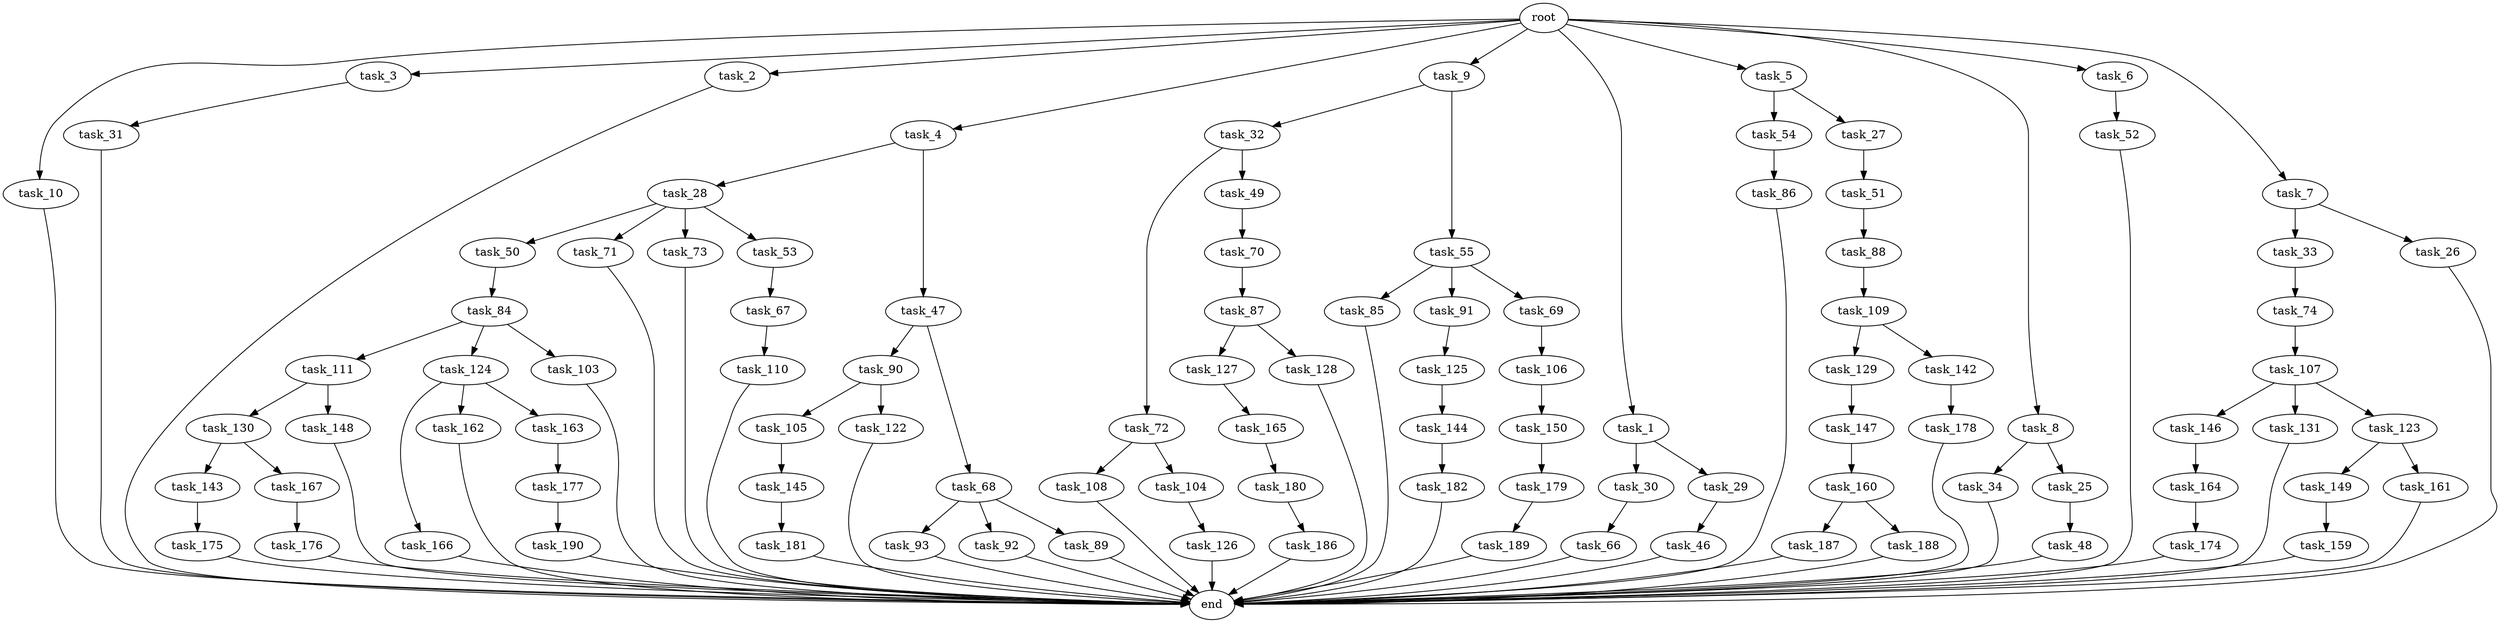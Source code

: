 digraph G {
  task_166 [size="1099511627.776000"];
  task_176 [size="1099511627.776000"];
  task_162 [size="1099511627.776000"];
  task_149 [size="1717986918.400000"];
  task_105 [size="1717986918.400000"];
  task_72 [size="274877906.944000"];
  task_54 [size="1717986918.400000"];
  task_163 [size="1099511627.776000"];
  task_150 [size="1717986918.400000"];
  task_46 [size="68719476.736000"];
  task_179 [size="1099511627.776000"];
  task_164 [size="154618822.656000"];
  task_10 [size="2.048000"];
  task_93 [size="1717986918.400000"];
  task_28 [size="618475290.624000"];
  task_3 [size="2.048000"];
  task_50 [size="274877906.944000"];
  task_71 [size="274877906.944000"];
  task_127 [size="68719476.736000"];
  task_31 [size="618475290.624000"];
  task_49 [size="274877906.944000"];
  task_146 [size="429496729.600000"];
  task_90 [size="1717986918.400000"];
  task_159 [size="841813590.016000"];
  task_106 [size="429496729.600000"];
  task_27 [size="1717986918.400000"];
  task_147 [size="274877906.944000"];
  task_190 [size="68719476.736000"];
  task_111 [size="1391569403.904000"];
  task_122 [size="1717986918.400000"];
  task_126 [size="1717986918.400000"];
  task_52 [size="154618822.656000"];
  task_2 [size="2.048000"];
  task_108 [size="1717986918.400000"];
  task_110 [size="68719476.736000"];
  task_186 [size="1717986918.400000"];
  task_30 [size="841813590.016000"];
  task_177 [size="841813590.016000"];
  task_130 [size="429496729.600000"];
  task_160 [size="68719476.736000"];
  task_104 [size="1717986918.400000"];
  task_33 [size="841813590.016000"];
  task_4 [size="2.048000"];
  task_109 [size="68719476.736000"];
  task_48 [size="274877906.944000"];
  task_124 [size="1391569403.904000"];
  task_85 [size="154618822.656000"];
  task_92 [size="1717986918.400000"];
  task_129 [size="429496729.600000"];
  task_74 [size="429496729.600000"];
  task_181 [size="154618822.656000"];
  task_91 [size="154618822.656000"];
  task_89 [size="1717986918.400000"];
  task_34 [size="154618822.656000"];
  task_9 [size="2.048000"];
  task_32 [size="429496729.600000"];
  task_143 [size="1391569403.904000"];
  task_73 [size="274877906.944000"];
  task_144 [size="68719476.736000"];
  task_148 [size="429496729.600000"];
  task_86 [size="274877906.944000"];
  task_189 [size="274877906.944000"];
  task_1 [size="2.048000"];
  task_107 [size="68719476.736000"];
  task_26 [size="841813590.016000"];
  task_69 [size="154618822.656000"];
  task_167 [size="1391569403.904000"];
  task_5 [size="2.048000"];
  task_88 [size="1717986918.400000"];
  end [size="0.000000"];
  task_8 [size="2.048000"];
  task_87 [size="841813590.016000"];
  task_174 [size="274877906.944000"];
  task_182 [size="841813590.016000"];
  task_131 [size="429496729.600000"];
  task_142 [size="429496729.600000"];
  task_84 [size="841813590.016000"];
  task_29 [size="841813590.016000"];
  task_145 [size="1099511627.776000"];
  task_55 [size="429496729.600000"];
  task_53 [size="274877906.944000"];
  task_178 [size="1391569403.904000"];
  root [size="0.000000"];
  task_187 [size="841813590.016000"];
  task_47 [size="618475290.624000"];
  task_123 [size="429496729.600000"];
  task_128 [size="68719476.736000"];
  task_180 [size="154618822.656000"];
  task_6 [size="2.048000"];
  task_70 [size="618475290.624000"];
  task_67 [size="1391569403.904000"];
  task_175 [size="68719476.736000"];
  task_188 [size="841813590.016000"];
  task_165 [size="154618822.656000"];
  task_161 [size="1717986918.400000"];
  task_51 [size="429496729.600000"];
  task_125 [size="841813590.016000"];
  task_25 [size="154618822.656000"];
  task_7 [size="2.048000"];
  task_68 [size="1717986918.400000"];
  task_66 [size="1391569403.904000"];
  task_103 [size="1391569403.904000"];

  task_166 -> end [size="1.000000"];
  task_176 -> end [size="1.000000"];
  task_162 -> end [size="1.000000"];
  task_149 -> task_159 [size="411041792.000000"];
  task_105 -> task_145 [size="536870912.000000"];
  task_72 -> task_104 [size="838860800.000000"];
  task_72 -> task_108 [size="838860800.000000"];
  task_54 -> task_86 [size="134217728.000000"];
  task_163 -> task_177 [size="411041792.000000"];
  task_150 -> task_179 [size="536870912.000000"];
  task_46 -> end [size="1.000000"];
  task_179 -> task_189 [size="134217728.000000"];
  task_164 -> task_174 [size="134217728.000000"];
  task_10 -> end [size="1.000000"];
  task_93 -> end [size="1.000000"];
  task_28 -> task_53 [size="134217728.000000"];
  task_28 -> task_73 [size="134217728.000000"];
  task_28 -> task_50 [size="134217728.000000"];
  task_28 -> task_71 [size="134217728.000000"];
  task_3 -> task_31 [size="301989888.000000"];
  task_50 -> task_84 [size="411041792.000000"];
  task_71 -> end [size="1.000000"];
  task_127 -> task_165 [size="75497472.000000"];
  task_31 -> end [size="1.000000"];
  task_49 -> task_70 [size="301989888.000000"];
  task_146 -> task_164 [size="75497472.000000"];
  task_90 -> task_105 [size="838860800.000000"];
  task_90 -> task_122 [size="838860800.000000"];
  task_159 -> end [size="1.000000"];
  task_106 -> task_150 [size="838860800.000000"];
  task_27 -> task_51 [size="209715200.000000"];
  task_147 -> task_160 [size="33554432.000000"];
  task_190 -> end [size="1.000000"];
  task_111 -> task_130 [size="209715200.000000"];
  task_111 -> task_148 [size="209715200.000000"];
  task_122 -> end [size="1.000000"];
  task_126 -> end [size="1.000000"];
  task_52 -> end [size="1.000000"];
  task_2 -> end [size="1.000000"];
  task_108 -> end [size="1.000000"];
  task_110 -> end [size="1.000000"];
  task_186 -> end [size="1.000000"];
  task_30 -> task_66 [size="679477248.000000"];
  task_177 -> task_190 [size="33554432.000000"];
  task_130 -> task_143 [size="679477248.000000"];
  task_130 -> task_167 [size="679477248.000000"];
  task_160 -> task_188 [size="411041792.000000"];
  task_160 -> task_187 [size="411041792.000000"];
  task_104 -> task_126 [size="838860800.000000"];
  task_33 -> task_74 [size="209715200.000000"];
  task_4 -> task_28 [size="301989888.000000"];
  task_4 -> task_47 [size="301989888.000000"];
  task_109 -> task_129 [size="209715200.000000"];
  task_109 -> task_142 [size="209715200.000000"];
  task_48 -> end [size="1.000000"];
  task_124 -> task_163 [size="536870912.000000"];
  task_124 -> task_166 [size="536870912.000000"];
  task_124 -> task_162 [size="536870912.000000"];
  task_85 -> end [size="1.000000"];
  task_92 -> end [size="1.000000"];
  task_129 -> task_147 [size="134217728.000000"];
  task_74 -> task_107 [size="33554432.000000"];
  task_181 -> end [size="1.000000"];
  task_91 -> task_125 [size="411041792.000000"];
  task_89 -> end [size="1.000000"];
  task_34 -> end [size="1.000000"];
  task_9 -> task_55 [size="209715200.000000"];
  task_9 -> task_32 [size="209715200.000000"];
  task_32 -> task_49 [size="134217728.000000"];
  task_32 -> task_72 [size="134217728.000000"];
  task_143 -> task_175 [size="33554432.000000"];
  task_73 -> end [size="1.000000"];
  task_144 -> task_182 [size="411041792.000000"];
  task_148 -> end [size="1.000000"];
  task_86 -> end [size="1.000000"];
  task_189 -> end [size="1.000000"];
  task_1 -> task_29 [size="411041792.000000"];
  task_1 -> task_30 [size="411041792.000000"];
  task_107 -> task_131 [size="209715200.000000"];
  task_107 -> task_146 [size="209715200.000000"];
  task_107 -> task_123 [size="209715200.000000"];
  task_26 -> end [size="1.000000"];
  task_69 -> task_106 [size="209715200.000000"];
  task_167 -> task_176 [size="536870912.000000"];
  task_5 -> task_27 [size="838860800.000000"];
  task_5 -> task_54 [size="838860800.000000"];
  task_88 -> task_109 [size="33554432.000000"];
  task_8 -> task_25 [size="75497472.000000"];
  task_8 -> task_34 [size="75497472.000000"];
  task_87 -> task_128 [size="33554432.000000"];
  task_87 -> task_127 [size="33554432.000000"];
  task_174 -> end [size="1.000000"];
  task_182 -> end [size="1.000000"];
  task_131 -> end [size="1.000000"];
  task_142 -> task_178 [size="679477248.000000"];
  task_84 -> task_124 [size="679477248.000000"];
  task_84 -> task_111 [size="679477248.000000"];
  task_84 -> task_103 [size="679477248.000000"];
  task_29 -> task_46 [size="33554432.000000"];
  task_145 -> task_181 [size="75497472.000000"];
  task_55 -> task_91 [size="75497472.000000"];
  task_55 -> task_69 [size="75497472.000000"];
  task_55 -> task_85 [size="75497472.000000"];
  task_53 -> task_67 [size="679477248.000000"];
  task_178 -> end [size="1.000000"];
  root -> task_2 [size="1.000000"];
  root -> task_6 [size="1.000000"];
  root -> task_4 [size="1.000000"];
  root -> task_5 [size="1.000000"];
  root -> task_10 [size="1.000000"];
  root -> task_3 [size="1.000000"];
  root -> task_9 [size="1.000000"];
  root -> task_8 [size="1.000000"];
  root -> task_7 [size="1.000000"];
  root -> task_1 [size="1.000000"];
  task_187 -> end [size="1.000000"];
  task_47 -> task_90 [size="838860800.000000"];
  task_47 -> task_68 [size="838860800.000000"];
  task_123 -> task_161 [size="838860800.000000"];
  task_123 -> task_149 [size="838860800.000000"];
  task_128 -> end [size="1.000000"];
  task_180 -> task_186 [size="838860800.000000"];
  task_6 -> task_52 [size="75497472.000000"];
  task_70 -> task_87 [size="411041792.000000"];
  task_67 -> task_110 [size="33554432.000000"];
  task_175 -> end [size="1.000000"];
  task_188 -> end [size="1.000000"];
  task_165 -> task_180 [size="75497472.000000"];
  task_161 -> end [size="1.000000"];
  task_51 -> task_88 [size="838860800.000000"];
  task_125 -> task_144 [size="33554432.000000"];
  task_25 -> task_48 [size="134217728.000000"];
  task_7 -> task_26 [size="411041792.000000"];
  task_7 -> task_33 [size="411041792.000000"];
  task_68 -> task_93 [size="838860800.000000"];
  task_68 -> task_92 [size="838860800.000000"];
  task_68 -> task_89 [size="838860800.000000"];
  task_66 -> end [size="1.000000"];
  task_103 -> end [size="1.000000"];
}

